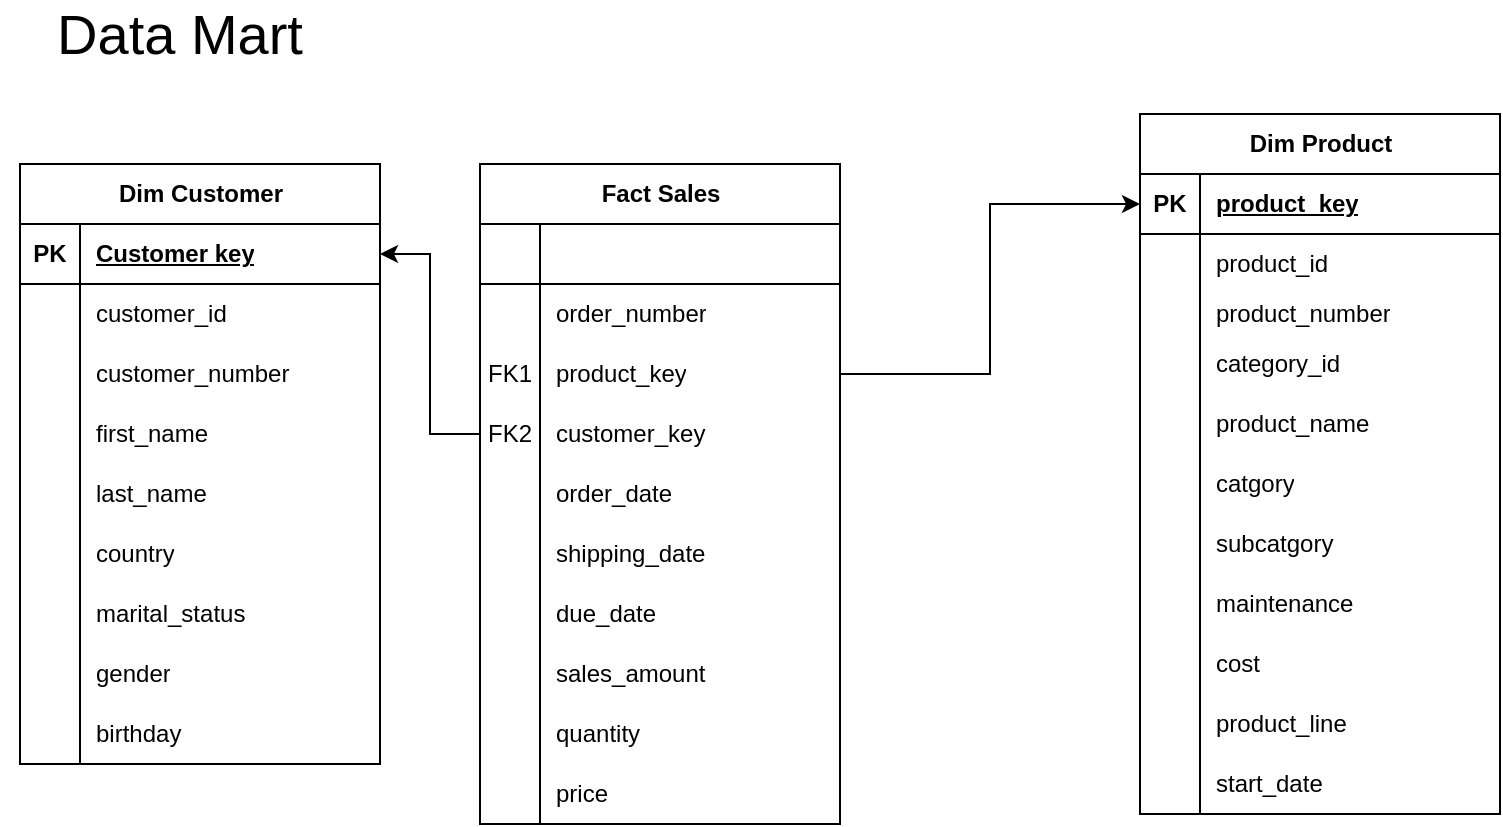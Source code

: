 <mxfile version="28.2.5">
  <diagram name="Page-1" id="9HzQuF3OmHJZDVK4DZRE">
    <mxGraphModel dx="1426" dy="849" grid="1" gridSize="10" guides="1" tooltips="1" connect="1" arrows="1" fold="1" page="1" pageScale="1" pageWidth="850" pageHeight="1100" math="0" shadow="0">
      <root>
        <mxCell id="0" />
        <mxCell id="1" parent="0" />
        <mxCell id="PbQqmj1QXeNJgqWm5i9I-1" value="Dim Customer" style="shape=table;startSize=30;container=1;collapsible=1;childLayout=tableLayout;fixedRows=1;rowLines=0;fontStyle=1;align=center;resizeLast=1;html=1;" vertex="1" parent="1">
          <mxGeometry x="70" y="130" width="180" height="300" as="geometry" />
        </mxCell>
        <mxCell id="PbQqmj1QXeNJgqWm5i9I-2" value="" style="shape=tableRow;horizontal=0;startSize=0;swimlaneHead=0;swimlaneBody=0;fillColor=none;collapsible=0;dropTarget=0;points=[[0,0.5],[1,0.5]];portConstraint=eastwest;top=0;left=0;right=0;bottom=1;" vertex="1" parent="PbQqmj1QXeNJgqWm5i9I-1">
          <mxGeometry y="30" width="180" height="30" as="geometry" />
        </mxCell>
        <mxCell id="PbQqmj1QXeNJgqWm5i9I-3" value="PK" style="shape=partialRectangle;connectable=0;fillColor=none;top=0;left=0;bottom=0;right=0;fontStyle=1;overflow=hidden;whiteSpace=wrap;html=1;" vertex="1" parent="PbQqmj1QXeNJgqWm5i9I-2">
          <mxGeometry width="30" height="30" as="geometry">
            <mxRectangle width="30" height="30" as="alternateBounds" />
          </mxGeometry>
        </mxCell>
        <mxCell id="PbQqmj1QXeNJgqWm5i9I-4" value="Customer key" style="shape=partialRectangle;connectable=0;fillColor=none;top=0;left=0;bottom=0;right=0;align=left;spacingLeft=6;fontStyle=5;overflow=hidden;whiteSpace=wrap;html=1;" vertex="1" parent="PbQqmj1QXeNJgqWm5i9I-2">
          <mxGeometry x="30" width="150" height="30" as="geometry">
            <mxRectangle width="150" height="30" as="alternateBounds" />
          </mxGeometry>
        </mxCell>
        <mxCell id="PbQqmj1QXeNJgqWm5i9I-5" value="" style="shape=tableRow;horizontal=0;startSize=0;swimlaneHead=0;swimlaneBody=0;fillColor=none;collapsible=0;dropTarget=0;points=[[0,0.5],[1,0.5]];portConstraint=eastwest;top=0;left=0;right=0;bottom=0;" vertex="1" parent="PbQqmj1QXeNJgqWm5i9I-1">
          <mxGeometry y="60" width="180" height="30" as="geometry" />
        </mxCell>
        <mxCell id="PbQqmj1QXeNJgqWm5i9I-6" value="" style="shape=partialRectangle;connectable=0;fillColor=none;top=0;left=0;bottom=0;right=0;editable=1;overflow=hidden;whiteSpace=wrap;html=1;" vertex="1" parent="PbQqmj1QXeNJgqWm5i9I-5">
          <mxGeometry width="30" height="30" as="geometry">
            <mxRectangle width="30" height="30" as="alternateBounds" />
          </mxGeometry>
        </mxCell>
        <mxCell id="PbQqmj1QXeNJgqWm5i9I-7" value="customer_id" style="shape=partialRectangle;connectable=0;fillColor=none;top=0;left=0;bottom=0;right=0;align=left;spacingLeft=6;overflow=hidden;whiteSpace=wrap;html=1;" vertex="1" parent="PbQqmj1QXeNJgqWm5i9I-5">
          <mxGeometry x="30" width="150" height="30" as="geometry">
            <mxRectangle width="150" height="30" as="alternateBounds" />
          </mxGeometry>
        </mxCell>
        <mxCell id="PbQqmj1QXeNJgqWm5i9I-8" value="" style="shape=tableRow;horizontal=0;startSize=0;swimlaneHead=0;swimlaneBody=0;fillColor=none;collapsible=0;dropTarget=0;points=[[0,0.5],[1,0.5]];portConstraint=eastwest;top=0;left=0;right=0;bottom=0;" vertex="1" parent="PbQqmj1QXeNJgqWm5i9I-1">
          <mxGeometry y="90" width="180" height="30" as="geometry" />
        </mxCell>
        <mxCell id="PbQqmj1QXeNJgqWm5i9I-9" value="" style="shape=partialRectangle;connectable=0;fillColor=none;top=0;left=0;bottom=0;right=0;editable=1;overflow=hidden;whiteSpace=wrap;html=1;" vertex="1" parent="PbQqmj1QXeNJgqWm5i9I-8">
          <mxGeometry width="30" height="30" as="geometry">
            <mxRectangle width="30" height="30" as="alternateBounds" />
          </mxGeometry>
        </mxCell>
        <mxCell id="PbQqmj1QXeNJgqWm5i9I-10" value="customer_number" style="shape=partialRectangle;connectable=0;fillColor=none;top=0;left=0;bottom=0;right=0;align=left;spacingLeft=6;overflow=hidden;whiteSpace=wrap;html=1;" vertex="1" parent="PbQqmj1QXeNJgqWm5i9I-8">
          <mxGeometry x="30" width="150" height="30" as="geometry">
            <mxRectangle width="150" height="30" as="alternateBounds" />
          </mxGeometry>
        </mxCell>
        <mxCell id="PbQqmj1QXeNJgqWm5i9I-11" value="" style="shape=tableRow;horizontal=0;startSize=0;swimlaneHead=0;swimlaneBody=0;fillColor=none;collapsible=0;dropTarget=0;points=[[0,0.5],[1,0.5]];portConstraint=eastwest;top=0;left=0;right=0;bottom=0;" vertex="1" parent="PbQqmj1QXeNJgqWm5i9I-1">
          <mxGeometry y="120" width="180" height="30" as="geometry" />
        </mxCell>
        <mxCell id="PbQqmj1QXeNJgqWm5i9I-12" value="" style="shape=partialRectangle;connectable=0;fillColor=none;top=0;left=0;bottom=0;right=0;editable=1;overflow=hidden;whiteSpace=wrap;html=1;" vertex="1" parent="PbQqmj1QXeNJgqWm5i9I-11">
          <mxGeometry width="30" height="30" as="geometry">
            <mxRectangle width="30" height="30" as="alternateBounds" />
          </mxGeometry>
        </mxCell>
        <mxCell id="PbQqmj1QXeNJgqWm5i9I-13" value="first_name" style="shape=partialRectangle;connectable=0;fillColor=none;top=0;left=0;bottom=0;right=0;align=left;spacingLeft=6;overflow=hidden;whiteSpace=wrap;html=1;" vertex="1" parent="PbQqmj1QXeNJgqWm5i9I-11">
          <mxGeometry x="30" width="150" height="30" as="geometry">
            <mxRectangle width="150" height="30" as="alternateBounds" />
          </mxGeometry>
        </mxCell>
        <mxCell id="PbQqmj1QXeNJgqWm5i9I-14" style="shape=tableRow;horizontal=0;startSize=0;swimlaneHead=0;swimlaneBody=0;fillColor=none;collapsible=0;dropTarget=0;points=[[0,0.5],[1,0.5]];portConstraint=eastwest;top=0;left=0;right=0;bottom=0;" vertex="1" parent="PbQqmj1QXeNJgqWm5i9I-1">
          <mxGeometry y="150" width="180" height="30" as="geometry" />
        </mxCell>
        <mxCell id="PbQqmj1QXeNJgqWm5i9I-15" style="shape=partialRectangle;connectable=0;fillColor=none;top=0;left=0;bottom=0;right=0;editable=1;overflow=hidden;whiteSpace=wrap;html=1;" vertex="1" parent="PbQqmj1QXeNJgqWm5i9I-14">
          <mxGeometry width="30" height="30" as="geometry">
            <mxRectangle width="30" height="30" as="alternateBounds" />
          </mxGeometry>
        </mxCell>
        <mxCell id="PbQqmj1QXeNJgqWm5i9I-16" value="last_name" style="shape=partialRectangle;connectable=0;fillColor=none;top=0;left=0;bottom=0;right=0;align=left;spacingLeft=6;overflow=hidden;whiteSpace=wrap;html=1;" vertex="1" parent="PbQqmj1QXeNJgqWm5i9I-14">
          <mxGeometry x="30" width="150" height="30" as="geometry">
            <mxRectangle width="150" height="30" as="alternateBounds" />
          </mxGeometry>
        </mxCell>
        <mxCell id="PbQqmj1QXeNJgqWm5i9I-17" style="shape=tableRow;horizontal=0;startSize=0;swimlaneHead=0;swimlaneBody=0;fillColor=none;collapsible=0;dropTarget=0;points=[[0,0.5],[1,0.5]];portConstraint=eastwest;top=0;left=0;right=0;bottom=0;" vertex="1" parent="PbQqmj1QXeNJgqWm5i9I-1">
          <mxGeometry y="180" width="180" height="30" as="geometry" />
        </mxCell>
        <mxCell id="PbQqmj1QXeNJgqWm5i9I-18" style="shape=partialRectangle;connectable=0;fillColor=none;top=0;left=0;bottom=0;right=0;editable=1;overflow=hidden;whiteSpace=wrap;html=1;" vertex="1" parent="PbQqmj1QXeNJgqWm5i9I-17">
          <mxGeometry width="30" height="30" as="geometry">
            <mxRectangle width="30" height="30" as="alternateBounds" />
          </mxGeometry>
        </mxCell>
        <mxCell id="PbQqmj1QXeNJgqWm5i9I-19" value="country" style="shape=partialRectangle;connectable=0;fillColor=none;top=0;left=0;bottom=0;right=0;align=left;spacingLeft=6;overflow=hidden;whiteSpace=wrap;html=1;" vertex="1" parent="PbQqmj1QXeNJgqWm5i9I-17">
          <mxGeometry x="30" width="150" height="30" as="geometry">
            <mxRectangle width="150" height="30" as="alternateBounds" />
          </mxGeometry>
        </mxCell>
        <mxCell id="PbQqmj1QXeNJgqWm5i9I-20" style="shape=tableRow;horizontal=0;startSize=0;swimlaneHead=0;swimlaneBody=0;fillColor=none;collapsible=0;dropTarget=0;points=[[0,0.5],[1,0.5]];portConstraint=eastwest;top=0;left=0;right=0;bottom=0;" vertex="1" parent="PbQqmj1QXeNJgqWm5i9I-1">
          <mxGeometry y="210" width="180" height="30" as="geometry" />
        </mxCell>
        <mxCell id="PbQqmj1QXeNJgqWm5i9I-21" style="shape=partialRectangle;connectable=0;fillColor=none;top=0;left=0;bottom=0;right=0;editable=1;overflow=hidden;whiteSpace=wrap;html=1;" vertex="1" parent="PbQqmj1QXeNJgqWm5i9I-20">
          <mxGeometry width="30" height="30" as="geometry">
            <mxRectangle width="30" height="30" as="alternateBounds" />
          </mxGeometry>
        </mxCell>
        <mxCell id="PbQqmj1QXeNJgqWm5i9I-22" value="marital_status" style="shape=partialRectangle;connectable=0;fillColor=none;top=0;left=0;bottom=0;right=0;align=left;spacingLeft=6;overflow=hidden;whiteSpace=wrap;html=1;" vertex="1" parent="PbQqmj1QXeNJgqWm5i9I-20">
          <mxGeometry x="30" width="150" height="30" as="geometry">
            <mxRectangle width="150" height="30" as="alternateBounds" />
          </mxGeometry>
        </mxCell>
        <mxCell id="PbQqmj1QXeNJgqWm5i9I-26" style="shape=tableRow;horizontal=0;startSize=0;swimlaneHead=0;swimlaneBody=0;fillColor=none;collapsible=0;dropTarget=0;points=[[0,0.5],[1,0.5]];portConstraint=eastwest;top=0;left=0;right=0;bottom=0;" vertex="1" parent="PbQqmj1QXeNJgqWm5i9I-1">
          <mxGeometry y="240" width="180" height="30" as="geometry" />
        </mxCell>
        <mxCell id="PbQqmj1QXeNJgqWm5i9I-27" style="shape=partialRectangle;connectable=0;fillColor=none;top=0;left=0;bottom=0;right=0;editable=1;overflow=hidden;whiteSpace=wrap;html=1;" vertex="1" parent="PbQqmj1QXeNJgqWm5i9I-26">
          <mxGeometry width="30" height="30" as="geometry">
            <mxRectangle width="30" height="30" as="alternateBounds" />
          </mxGeometry>
        </mxCell>
        <mxCell id="PbQqmj1QXeNJgqWm5i9I-28" value="gender" style="shape=partialRectangle;connectable=0;fillColor=none;top=0;left=0;bottom=0;right=0;align=left;spacingLeft=6;overflow=hidden;whiteSpace=wrap;html=1;" vertex="1" parent="PbQqmj1QXeNJgqWm5i9I-26">
          <mxGeometry x="30" width="150" height="30" as="geometry">
            <mxRectangle width="150" height="30" as="alternateBounds" />
          </mxGeometry>
        </mxCell>
        <mxCell id="PbQqmj1QXeNJgqWm5i9I-23" style="shape=tableRow;horizontal=0;startSize=0;swimlaneHead=0;swimlaneBody=0;fillColor=none;collapsible=0;dropTarget=0;points=[[0,0.5],[1,0.5]];portConstraint=eastwest;top=0;left=0;right=0;bottom=0;" vertex="1" parent="PbQqmj1QXeNJgqWm5i9I-1">
          <mxGeometry y="270" width="180" height="30" as="geometry" />
        </mxCell>
        <mxCell id="PbQqmj1QXeNJgqWm5i9I-24" style="shape=partialRectangle;connectable=0;fillColor=none;top=0;left=0;bottom=0;right=0;editable=1;overflow=hidden;whiteSpace=wrap;html=1;" vertex="1" parent="PbQqmj1QXeNJgqWm5i9I-23">
          <mxGeometry width="30" height="30" as="geometry">
            <mxRectangle width="30" height="30" as="alternateBounds" />
          </mxGeometry>
        </mxCell>
        <mxCell id="PbQqmj1QXeNJgqWm5i9I-25" value="birthday" style="shape=partialRectangle;connectable=0;fillColor=none;top=0;left=0;bottom=0;right=0;align=left;spacingLeft=6;overflow=hidden;whiteSpace=wrap;html=1;" vertex="1" parent="PbQqmj1QXeNJgqWm5i9I-23">
          <mxGeometry x="30" width="150" height="30" as="geometry">
            <mxRectangle width="150" height="30" as="alternateBounds" />
          </mxGeometry>
        </mxCell>
        <mxCell id="PbQqmj1QXeNJgqWm5i9I-29" value="Dim Product" style="shape=table;startSize=30;container=1;collapsible=1;childLayout=tableLayout;fixedRows=1;rowLines=0;fontStyle=1;align=center;resizeLast=1;html=1;" vertex="1" parent="1">
          <mxGeometry x="630" y="105" width="180" height="350" as="geometry" />
        </mxCell>
        <mxCell id="PbQqmj1QXeNJgqWm5i9I-30" value="" style="shape=tableRow;horizontal=0;startSize=0;swimlaneHead=0;swimlaneBody=0;fillColor=none;collapsible=0;dropTarget=0;points=[[0,0.5],[1,0.5]];portConstraint=eastwest;top=0;left=0;right=0;bottom=1;" vertex="1" parent="PbQqmj1QXeNJgqWm5i9I-29">
          <mxGeometry y="30" width="180" height="30" as="geometry" />
        </mxCell>
        <mxCell id="PbQqmj1QXeNJgqWm5i9I-31" value="PK" style="shape=partialRectangle;connectable=0;fillColor=none;top=0;left=0;bottom=0;right=0;fontStyle=1;overflow=hidden;whiteSpace=wrap;html=1;" vertex="1" parent="PbQqmj1QXeNJgqWm5i9I-30">
          <mxGeometry width="30" height="30" as="geometry">
            <mxRectangle width="30" height="30" as="alternateBounds" />
          </mxGeometry>
        </mxCell>
        <mxCell id="PbQqmj1QXeNJgqWm5i9I-32" value="product_key" style="shape=partialRectangle;connectable=0;fillColor=none;top=0;left=0;bottom=0;right=0;align=left;spacingLeft=6;fontStyle=5;overflow=hidden;whiteSpace=wrap;html=1;" vertex="1" parent="PbQqmj1QXeNJgqWm5i9I-30">
          <mxGeometry x="30" width="150" height="30" as="geometry">
            <mxRectangle width="150" height="30" as="alternateBounds" />
          </mxGeometry>
        </mxCell>
        <mxCell id="PbQqmj1QXeNJgqWm5i9I-33" value="" style="shape=tableRow;horizontal=0;startSize=0;swimlaneHead=0;swimlaneBody=0;fillColor=none;collapsible=0;dropTarget=0;points=[[0,0.5],[1,0.5]];portConstraint=eastwest;top=0;left=0;right=0;bottom=0;" vertex="1" parent="PbQqmj1QXeNJgqWm5i9I-29">
          <mxGeometry y="60" width="180" height="30" as="geometry" />
        </mxCell>
        <mxCell id="PbQqmj1QXeNJgqWm5i9I-34" value="" style="shape=partialRectangle;connectable=0;fillColor=none;top=0;left=0;bottom=0;right=0;editable=1;overflow=hidden;whiteSpace=wrap;html=1;" vertex="1" parent="PbQqmj1QXeNJgqWm5i9I-33">
          <mxGeometry width="30" height="30" as="geometry">
            <mxRectangle width="30" height="30" as="alternateBounds" />
          </mxGeometry>
        </mxCell>
        <mxCell id="PbQqmj1QXeNJgqWm5i9I-35" value="product_id" style="shape=partialRectangle;connectable=0;fillColor=none;top=0;left=0;bottom=0;right=0;align=left;spacingLeft=6;overflow=hidden;whiteSpace=wrap;html=1;" vertex="1" parent="PbQqmj1QXeNJgqWm5i9I-33">
          <mxGeometry x="30" width="150" height="30" as="geometry">
            <mxRectangle width="150" height="30" as="alternateBounds" />
          </mxGeometry>
        </mxCell>
        <mxCell id="PbQqmj1QXeNJgqWm5i9I-36" value="" style="shape=tableRow;horizontal=0;startSize=0;swimlaneHead=0;swimlaneBody=0;fillColor=none;collapsible=0;dropTarget=0;points=[[0,0.5],[1,0.5]];portConstraint=eastwest;top=0;left=0;right=0;bottom=0;" vertex="1" parent="PbQqmj1QXeNJgqWm5i9I-29">
          <mxGeometry y="90" width="180" height="20" as="geometry" />
        </mxCell>
        <mxCell id="PbQqmj1QXeNJgqWm5i9I-37" value="" style="shape=partialRectangle;connectable=0;fillColor=none;top=0;left=0;bottom=0;right=0;editable=1;overflow=hidden;whiteSpace=wrap;html=1;" vertex="1" parent="PbQqmj1QXeNJgqWm5i9I-36">
          <mxGeometry width="30" height="20" as="geometry">
            <mxRectangle width="30" height="20" as="alternateBounds" />
          </mxGeometry>
        </mxCell>
        <mxCell id="PbQqmj1QXeNJgqWm5i9I-38" value="product_number" style="shape=partialRectangle;connectable=0;fillColor=none;top=0;left=0;bottom=0;right=0;align=left;spacingLeft=6;overflow=hidden;whiteSpace=wrap;html=1;" vertex="1" parent="PbQqmj1QXeNJgqWm5i9I-36">
          <mxGeometry x="30" width="150" height="20" as="geometry">
            <mxRectangle width="150" height="20" as="alternateBounds" />
          </mxGeometry>
        </mxCell>
        <mxCell id="PbQqmj1QXeNJgqWm5i9I-39" value="" style="shape=tableRow;horizontal=0;startSize=0;swimlaneHead=0;swimlaneBody=0;fillColor=none;collapsible=0;dropTarget=0;points=[[0,0.5],[1,0.5]];portConstraint=eastwest;top=0;left=0;right=0;bottom=0;" vertex="1" parent="PbQqmj1QXeNJgqWm5i9I-29">
          <mxGeometry y="110" width="180" height="30" as="geometry" />
        </mxCell>
        <mxCell id="PbQqmj1QXeNJgqWm5i9I-40" value="" style="shape=partialRectangle;connectable=0;fillColor=none;top=0;left=0;bottom=0;right=0;editable=1;overflow=hidden;whiteSpace=wrap;html=1;" vertex="1" parent="PbQqmj1QXeNJgqWm5i9I-39">
          <mxGeometry width="30" height="30" as="geometry">
            <mxRectangle width="30" height="30" as="alternateBounds" />
          </mxGeometry>
        </mxCell>
        <mxCell id="PbQqmj1QXeNJgqWm5i9I-41" value="category_id" style="shape=partialRectangle;connectable=0;fillColor=none;top=0;left=0;bottom=0;right=0;align=left;spacingLeft=6;overflow=hidden;whiteSpace=wrap;html=1;" vertex="1" parent="PbQqmj1QXeNJgqWm5i9I-39">
          <mxGeometry x="30" width="150" height="30" as="geometry">
            <mxRectangle width="150" height="30" as="alternateBounds" />
          </mxGeometry>
        </mxCell>
        <mxCell id="PbQqmj1QXeNJgqWm5i9I-42" style="shape=tableRow;horizontal=0;startSize=0;swimlaneHead=0;swimlaneBody=0;fillColor=none;collapsible=0;dropTarget=0;points=[[0,0.5],[1,0.5]];portConstraint=eastwest;top=0;left=0;right=0;bottom=0;" vertex="1" parent="PbQqmj1QXeNJgqWm5i9I-29">
          <mxGeometry y="140" width="180" height="30" as="geometry" />
        </mxCell>
        <mxCell id="PbQqmj1QXeNJgqWm5i9I-43" style="shape=partialRectangle;connectable=0;fillColor=none;top=0;left=0;bottom=0;right=0;editable=1;overflow=hidden;whiteSpace=wrap;html=1;" vertex="1" parent="PbQqmj1QXeNJgqWm5i9I-42">
          <mxGeometry width="30" height="30" as="geometry">
            <mxRectangle width="30" height="30" as="alternateBounds" />
          </mxGeometry>
        </mxCell>
        <mxCell id="PbQqmj1QXeNJgqWm5i9I-44" value="product_name" style="shape=partialRectangle;connectable=0;fillColor=none;top=0;left=0;bottom=0;right=0;align=left;spacingLeft=6;overflow=hidden;whiteSpace=wrap;html=1;" vertex="1" parent="PbQqmj1QXeNJgqWm5i9I-42">
          <mxGeometry x="30" width="150" height="30" as="geometry">
            <mxRectangle width="150" height="30" as="alternateBounds" />
          </mxGeometry>
        </mxCell>
        <mxCell id="PbQqmj1QXeNJgqWm5i9I-45" style="shape=tableRow;horizontal=0;startSize=0;swimlaneHead=0;swimlaneBody=0;fillColor=none;collapsible=0;dropTarget=0;points=[[0,0.5],[1,0.5]];portConstraint=eastwest;top=0;left=0;right=0;bottom=0;" vertex="1" parent="PbQqmj1QXeNJgqWm5i9I-29">
          <mxGeometry y="170" width="180" height="30" as="geometry" />
        </mxCell>
        <mxCell id="PbQqmj1QXeNJgqWm5i9I-46" style="shape=partialRectangle;connectable=0;fillColor=none;top=0;left=0;bottom=0;right=0;editable=1;overflow=hidden;whiteSpace=wrap;html=1;" vertex="1" parent="PbQqmj1QXeNJgqWm5i9I-45">
          <mxGeometry width="30" height="30" as="geometry">
            <mxRectangle width="30" height="30" as="alternateBounds" />
          </mxGeometry>
        </mxCell>
        <mxCell id="PbQqmj1QXeNJgqWm5i9I-47" value="catgory" style="shape=partialRectangle;connectable=0;fillColor=none;top=0;left=0;bottom=0;right=0;align=left;spacingLeft=6;overflow=hidden;whiteSpace=wrap;html=1;" vertex="1" parent="PbQqmj1QXeNJgqWm5i9I-45">
          <mxGeometry x="30" width="150" height="30" as="geometry">
            <mxRectangle width="150" height="30" as="alternateBounds" />
          </mxGeometry>
        </mxCell>
        <mxCell id="PbQqmj1QXeNJgqWm5i9I-48" style="shape=tableRow;horizontal=0;startSize=0;swimlaneHead=0;swimlaneBody=0;fillColor=none;collapsible=0;dropTarget=0;points=[[0,0.5],[1,0.5]];portConstraint=eastwest;top=0;left=0;right=0;bottom=0;" vertex="1" parent="PbQqmj1QXeNJgqWm5i9I-29">
          <mxGeometry y="200" width="180" height="30" as="geometry" />
        </mxCell>
        <mxCell id="PbQqmj1QXeNJgqWm5i9I-49" style="shape=partialRectangle;connectable=0;fillColor=none;top=0;left=0;bottom=0;right=0;editable=1;overflow=hidden;whiteSpace=wrap;html=1;" vertex="1" parent="PbQqmj1QXeNJgqWm5i9I-48">
          <mxGeometry width="30" height="30" as="geometry">
            <mxRectangle width="30" height="30" as="alternateBounds" />
          </mxGeometry>
        </mxCell>
        <mxCell id="PbQqmj1QXeNJgqWm5i9I-50" value="subcatgory" style="shape=partialRectangle;connectable=0;fillColor=none;top=0;left=0;bottom=0;right=0;align=left;spacingLeft=6;overflow=hidden;whiteSpace=wrap;html=1;" vertex="1" parent="PbQqmj1QXeNJgqWm5i9I-48">
          <mxGeometry x="30" width="150" height="30" as="geometry">
            <mxRectangle width="150" height="30" as="alternateBounds" />
          </mxGeometry>
        </mxCell>
        <mxCell id="PbQqmj1QXeNJgqWm5i9I-51" style="shape=tableRow;horizontal=0;startSize=0;swimlaneHead=0;swimlaneBody=0;fillColor=none;collapsible=0;dropTarget=0;points=[[0,0.5],[1,0.5]];portConstraint=eastwest;top=0;left=0;right=0;bottom=0;" vertex="1" parent="PbQqmj1QXeNJgqWm5i9I-29">
          <mxGeometry y="230" width="180" height="30" as="geometry" />
        </mxCell>
        <mxCell id="PbQqmj1QXeNJgqWm5i9I-52" style="shape=partialRectangle;connectable=0;fillColor=none;top=0;left=0;bottom=0;right=0;editable=1;overflow=hidden;whiteSpace=wrap;html=1;" vertex="1" parent="PbQqmj1QXeNJgqWm5i9I-51">
          <mxGeometry width="30" height="30" as="geometry">
            <mxRectangle width="30" height="30" as="alternateBounds" />
          </mxGeometry>
        </mxCell>
        <mxCell id="PbQqmj1QXeNJgqWm5i9I-53" value="maintenance" style="shape=partialRectangle;connectable=0;fillColor=none;top=0;left=0;bottom=0;right=0;align=left;spacingLeft=6;overflow=hidden;whiteSpace=wrap;html=1;" vertex="1" parent="PbQqmj1QXeNJgqWm5i9I-51">
          <mxGeometry x="30" width="150" height="30" as="geometry">
            <mxRectangle width="150" height="30" as="alternateBounds" />
          </mxGeometry>
        </mxCell>
        <mxCell id="PbQqmj1QXeNJgqWm5i9I-54" style="shape=tableRow;horizontal=0;startSize=0;swimlaneHead=0;swimlaneBody=0;fillColor=none;collapsible=0;dropTarget=0;points=[[0,0.5],[1,0.5]];portConstraint=eastwest;top=0;left=0;right=0;bottom=0;" vertex="1" parent="PbQqmj1QXeNJgqWm5i9I-29">
          <mxGeometry y="260" width="180" height="30" as="geometry" />
        </mxCell>
        <mxCell id="PbQqmj1QXeNJgqWm5i9I-55" style="shape=partialRectangle;connectable=0;fillColor=none;top=0;left=0;bottom=0;right=0;editable=1;overflow=hidden;whiteSpace=wrap;html=1;" vertex="1" parent="PbQqmj1QXeNJgqWm5i9I-54">
          <mxGeometry width="30" height="30" as="geometry">
            <mxRectangle width="30" height="30" as="alternateBounds" />
          </mxGeometry>
        </mxCell>
        <mxCell id="PbQqmj1QXeNJgqWm5i9I-56" value="cost" style="shape=partialRectangle;connectable=0;fillColor=none;top=0;left=0;bottom=0;right=0;align=left;spacingLeft=6;overflow=hidden;whiteSpace=wrap;html=1;" vertex="1" parent="PbQqmj1QXeNJgqWm5i9I-54">
          <mxGeometry x="30" width="150" height="30" as="geometry">
            <mxRectangle width="150" height="30" as="alternateBounds" />
          </mxGeometry>
        </mxCell>
        <mxCell id="PbQqmj1QXeNJgqWm5i9I-57" style="shape=tableRow;horizontal=0;startSize=0;swimlaneHead=0;swimlaneBody=0;fillColor=none;collapsible=0;dropTarget=0;points=[[0,0.5],[1,0.5]];portConstraint=eastwest;top=0;left=0;right=0;bottom=0;" vertex="1" parent="PbQqmj1QXeNJgqWm5i9I-29">
          <mxGeometry y="290" width="180" height="30" as="geometry" />
        </mxCell>
        <mxCell id="PbQqmj1QXeNJgqWm5i9I-58" style="shape=partialRectangle;connectable=0;fillColor=none;top=0;left=0;bottom=0;right=0;editable=1;overflow=hidden;whiteSpace=wrap;html=1;" vertex="1" parent="PbQqmj1QXeNJgqWm5i9I-57">
          <mxGeometry width="30" height="30" as="geometry">
            <mxRectangle width="30" height="30" as="alternateBounds" />
          </mxGeometry>
        </mxCell>
        <mxCell id="PbQqmj1QXeNJgqWm5i9I-59" value="product_line" style="shape=partialRectangle;connectable=0;fillColor=none;top=0;left=0;bottom=0;right=0;align=left;spacingLeft=6;overflow=hidden;whiteSpace=wrap;html=1;" vertex="1" parent="PbQqmj1QXeNJgqWm5i9I-57">
          <mxGeometry x="30" width="150" height="30" as="geometry">
            <mxRectangle width="150" height="30" as="alternateBounds" />
          </mxGeometry>
        </mxCell>
        <mxCell id="PbQqmj1QXeNJgqWm5i9I-60" style="shape=tableRow;horizontal=0;startSize=0;swimlaneHead=0;swimlaneBody=0;fillColor=none;collapsible=0;dropTarget=0;points=[[0,0.5],[1,0.5]];portConstraint=eastwest;top=0;left=0;right=0;bottom=0;" vertex="1" parent="PbQqmj1QXeNJgqWm5i9I-29">
          <mxGeometry y="320" width="180" height="30" as="geometry" />
        </mxCell>
        <mxCell id="PbQqmj1QXeNJgqWm5i9I-61" style="shape=partialRectangle;connectable=0;fillColor=none;top=0;left=0;bottom=0;right=0;editable=1;overflow=hidden;whiteSpace=wrap;html=1;" vertex="1" parent="PbQqmj1QXeNJgqWm5i9I-60">
          <mxGeometry width="30" height="30" as="geometry">
            <mxRectangle width="30" height="30" as="alternateBounds" />
          </mxGeometry>
        </mxCell>
        <mxCell id="PbQqmj1QXeNJgqWm5i9I-62" value="start_date" style="shape=partialRectangle;connectable=0;fillColor=none;top=0;left=0;bottom=0;right=0;align=left;spacingLeft=6;overflow=hidden;whiteSpace=wrap;html=1;" vertex="1" parent="PbQqmj1QXeNJgqWm5i9I-60">
          <mxGeometry x="30" width="150" height="30" as="geometry">
            <mxRectangle width="150" height="30" as="alternateBounds" />
          </mxGeometry>
        </mxCell>
        <mxCell id="PbQqmj1QXeNJgqWm5i9I-63" value="Fact Sales" style="shape=table;startSize=30;container=1;collapsible=1;childLayout=tableLayout;fixedRows=1;rowLines=0;fontStyle=1;align=center;resizeLast=1;html=1;" vertex="1" parent="1">
          <mxGeometry x="300" y="130" width="180" height="330" as="geometry" />
        </mxCell>
        <mxCell id="PbQqmj1QXeNJgqWm5i9I-64" value="" style="shape=tableRow;horizontal=0;startSize=0;swimlaneHead=0;swimlaneBody=0;fillColor=none;collapsible=0;dropTarget=0;points=[[0,0.5],[1,0.5]];portConstraint=eastwest;top=0;left=0;right=0;bottom=1;" vertex="1" parent="PbQqmj1QXeNJgqWm5i9I-63">
          <mxGeometry y="30" width="180" height="30" as="geometry" />
        </mxCell>
        <mxCell id="PbQqmj1QXeNJgqWm5i9I-65" value="" style="shape=partialRectangle;connectable=0;fillColor=none;top=0;left=0;bottom=0;right=0;fontStyle=1;overflow=hidden;whiteSpace=wrap;html=1;" vertex="1" parent="PbQqmj1QXeNJgqWm5i9I-64">
          <mxGeometry width="30" height="30" as="geometry">
            <mxRectangle width="30" height="30" as="alternateBounds" />
          </mxGeometry>
        </mxCell>
        <mxCell id="PbQqmj1QXeNJgqWm5i9I-66" value="" style="shape=partialRectangle;connectable=0;fillColor=none;top=0;left=0;bottom=0;right=0;align=left;spacingLeft=6;fontStyle=5;overflow=hidden;whiteSpace=wrap;html=1;" vertex="1" parent="PbQqmj1QXeNJgqWm5i9I-64">
          <mxGeometry x="30" width="150" height="30" as="geometry">
            <mxRectangle width="150" height="30" as="alternateBounds" />
          </mxGeometry>
        </mxCell>
        <mxCell id="PbQqmj1QXeNJgqWm5i9I-67" value="" style="shape=tableRow;horizontal=0;startSize=0;swimlaneHead=0;swimlaneBody=0;fillColor=none;collapsible=0;dropTarget=0;points=[[0,0.5],[1,0.5]];portConstraint=eastwest;top=0;left=0;right=0;bottom=0;" vertex="1" parent="PbQqmj1QXeNJgqWm5i9I-63">
          <mxGeometry y="60" width="180" height="30" as="geometry" />
        </mxCell>
        <mxCell id="PbQqmj1QXeNJgqWm5i9I-68" value="" style="shape=partialRectangle;connectable=0;fillColor=none;top=0;left=0;bottom=0;right=0;editable=1;overflow=hidden;whiteSpace=wrap;html=1;" vertex="1" parent="PbQqmj1QXeNJgqWm5i9I-67">
          <mxGeometry width="30" height="30" as="geometry">
            <mxRectangle width="30" height="30" as="alternateBounds" />
          </mxGeometry>
        </mxCell>
        <mxCell id="PbQqmj1QXeNJgqWm5i9I-69" value="order_number" style="shape=partialRectangle;connectable=0;fillColor=none;top=0;left=0;bottom=0;right=0;align=left;spacingLeft=6;overflow=hidden;whiteSpace=wrap;html=1;" vertex="1" parent="PbQqmj1QXeNJgqWm5i9I-67">
          <mxGeometry x="30" width="150" height="30" as="geometry">
            <mxRectangle width="150" height="30" as="alternateBounds" />
          </mxGeometry>
        </mxCell>
        <mxCell id="PbQqmj1QXeNJgqWm5i9I-70" value="" style="shape=tableRow;horizontal=0;startSize=0;swimlaneHead=0;swimlaneBody=0;fillColor=none;collapsible=0;dropTarget=0;points=[[0,0.5],[1,0.5]];portConstraint=eastwest;top=0;left=0;right=0;bottom=0;" vertex="1" parent="PbQqmj1QXeNJgqWm5i9I-63">
          <mxGeometry y="90" width="180" height="30" as="geometry" />
        </mxCell>
        <mxCell id="PbQqmj1QXeNJgqWm5i9I-71" value="FK1" style="shape=partialRectangle;connectable=0;fillColor=none;top=0;left=0;bottom=0;right=0;editable=1;overflow=hidden;whiteSpace=wrap;html=1;" vertex="1" parent="PbQqmj1QXeNJgqWm5i9I-70">
          <mxGeometry width="30" height="30" as="geometry">
            <mxRectangle width="30" height="30" as="alternateBounds" />
          </mxGeometry>
        </mxCell>
        <mxCell id="PbQqmj1QXeNJgqWm5i9I-72" value="product_key" style="shape=partialRectangle;connectable=0;fillColor=none;top=0;left=0;bottom=0;right=0;align=left;spacingLeft=6;overflow=hidden;whiteSpace=wrap;html=1;" vertex="1" parent="PbQqmj1QXeNJgqWm5i9I-70">
          <mxGeometry x="30" width="150" height="30" as="geometry">
            <mxRectangle width="150" height="30" as="alternateBounds" />
          </mxGeometry>
        </mxCell>
        <mxCell id="PbQqmj1QXeNJgqWm5i9I-73" value="" style="shape=tableRow;horizontal=0;startSize=0;swimlaneHead=0;swimlaneBody=0;fillColor=none;collapsible=0;dropTarget=0;points=[[0,0.5],[1,0.5]];portConstraint=eastwest;top=0;left=0;right=0;bottom=0;" vertex="1" parent="PbQqmj1QXeNJgqWm5i9I-63">
          <mxGeometry y="120" width="180" height="30" as="geometry" />
        </mxCell>
        <mxCell id="PbQqmj1QXeNJgqWm5i9I-74" value="FK2" style="shape=partialRectangle;connectable=0;fillColor=none;top=0;left=0;bottom=0;right=0;editable=1;overflow=hidden;whiteSpace=wrap;html=1;" vertex="1" parent="PbQqmj1QXeNJgqWm5i9I-73">
          <mxGeometry width="30" height="30" as="geometry">
            <mxRectangle width="30" height="30" as="alternateBounds" />
          </mxGeometry>
        </mxCell>
        <mxCell id="PbQqmj1QXeNJgqWm5i9I-75" value="customer_key" style="shape=partialRectangle;connectable=0;fillColor=none;top=0;left=0;bottom=0;right=0;align=left;spacingLeft=6;overflow=hidden;whiteSpace=wrap;html=1;" vertex="1" parent="PbQqmj1QXeNJgqWm5i9I-73">
          <mxGeometry x="30" width="150" height="30" as="geometry">
            <mxRectangle width="150" height="30" as="alternateBounds" />
          </mxGeometry>
        </mxCell>
        <mxCell id="PbQqmj1QXeNJgqWm5i9I-76" style="shape=tableRow;horizontal=0;startSize=0;swimlaneHead=0;swimlaneBody=0;fillColor=none;collapsible=0;dropTarget=0;points=[[0,0.5],[1,0.5]];portConstraint=eastwest;top=0;left=0;right=0;bottom=0;" vertex="1" parent="PbQqmj1QXeNJgqWm5i9I-63">
          <mxGeometry y="150" width="180" height="30" as="geometry" />
        </mxCell>
        <mxCell id="PbQqmj1QXeNJgqWm5i9I-77" style="shape=partialRectangle;connectable=0;fillColor=none;top=0;left=0;bottom=0;right=0;editable=1;overflow=hidden;whiteSpace=wrap;html=1;" vertex="1" parent="PbQqmj1QXeNJgqWm5i9I-76">
          <mxGeometry width="30" height="30" as="geometry">
            <mxRectangle width="30" height="30" as="alternateBounds" />
          </mxGeometry>
        </mxCell>
        <mxCell id="PbQqmj1QXeNJgqWm5i9I-78" value="order_date" style="shape=partialRectangle;connectable=0;fillColor=none;top=0;left=0;bottom=0;right=0;align=left;spacingLeft=6;overflow=hidden;whiteSpace=wrap;html=1;" vertex="1" parent="PbQqmj1QXeNJgqWm5i9I-76">
          <mxGeometry x="30" width="150" height="30" as="geometry">
            <mxRectangle width="150" height="30" as="alternateBounds" />
          </mxGeometry>
        </mxCell>
        <mxCell id="PbQqmj1QXeNJgqWm5i9I-79" style="shape=tableRow;horizontal=0;startSize=0;swimlaneHead=0;swimlaneBody=0;fillColor=none;collapsible=0;dropTarget=0;points=[[0,0.5],[1,0.5]];portConstraint=eastwest;top=0;left=0;right=0;bottom=0;" vertex="1" parent="PbQqmj1QXeNJgqWm5i9I-63">
          <mxGeometry y="180" width="180" height="30" as="geometry" />
        </mxCell>
        <mxCell id="PbQqmj1QXeNJgqWm5i9I-80" style="shape=partialRectangle;connectable=0;fillColor=none;top=0;left=0;bottom=0;right=0;editable=1;overflow=hidden;whiteSpace=wrap;html=1;" vertex="1" parent="PbQqmj1QXeNJgqWm5i9I-79">
          <mxGeometry width="30" height="30" as="geometry">
            <mxRectangle width="30" height="30" as="alternateBounds" />
          </mxGeometry>
        </mxCell>
        <mxCell id="PbQqmj1QXeNJgqWm5i9I-81" value="shipping_date" style="shape=partialRectangle;connectable=0;fillColor=none;top=0;left=0;bottom=0;right=0;align=left;spacingLeft=6;overflow=hidden;whiteSpace=wrap;html=1;" vertex="1" parent="PbQqmj1QXeNJgqWm5i9I-79">
          <mxGeometry x="30" width="150" height="30" as="geometry">
            <mxRectangle width="150" height="30" as="alternateBounds" />
          </mxGeometry>
        </mxCell>
        <mxCell id="PbQqmj1QXeNJgqWm5i9I-82" style="shape=tableRow;horizontal=0;startSize=0;swimlaneHead=0;swimlaneBody=0;fillColor=none;collapsible=0;dropTarget=0;points=[[0,0.5],[1,0.5]];portConstraint=eastwest;top=0;left=0;right=0;bottom=0;" vertex="1" parent="PbQqmj1QXeNJgqWm5i9I-63">
          <mxGeometry y="210" width="180" height="30" as="geometry" />
        </mxCell>
        <mxCell id="PbQqmj1QXeNJgqWm5i9I-83" style="shape=partialRectangle;connectable=0;fillColor=none;top=0;left=0;bottom=0;right=0;editable=1;overflow=hidden;whiteSpace=wrap;html=1;" vertex="1" parent="PbQqmj1QXeNJgqWm5i9I-82">
          <mxGeometry width="30" height="30" as="geometry">
            <mxRectangle width="30" height="30" as="alternateBounds" />
          </mxGeometry>
        </mxCell>
        <mxCell id="PbQqmj1QXeNJgqWm5i9I-84" value="due_date" style="shape=partialRectangle;connectable=0;fillColor=none;top=0;left=0;bottom=0;right=0;align=left;spacingLeft=6;overflow=hidden;whiteSpace=wrap;html=1;" vertex="1" parent="PbQqmj1QXeNJgqWm5i9I-82">
          <mxGeometry x="30" width="150" height="30" as="geometry">
            <mxRectangle width="150" height="30" as="alternateBounds" />
          </mxGeometry>
        </mxCell>
        <mxCell id="PbQqmj1QXeNJgqWm5i9I-85" style="shape=tableRow;horizontal=0;startSize=0;swimlaneHead=0;swimlaneBody=0;fillColor=none;collapsible=0;dropTarget=0;points=[[0,0.5],[1,0.5]];portConstraint=eastwest;top=0;left=0;right=0;bottom=0;" vertex="1" parent="PbQqmj1QXeNJgqWm5i9I-63">
          <mxGeometry y="240" width="180" height="30" as="geometry" />
        </mxCell>
        <mxCell id="PbQqmj1QXeNJgqWm5i9I-86" style="shape=partialRectangle;connectable=0;fillColor=none;top=0;left=0;bottom=0;right=0;editable=1;overflow=hidden;whiteSpace=wrap;html=1;" vertex="1" parent="PbQqmj1QXeNJgqWm5i9I-85">
          <mxGeometry width="30" height="30" as="geometry">
            <mxRectangle width="30" height="30" as="alternateBounds" />
          </mxGeometry>
        </mxCell>
        <mxCell id="PbQqmj1QXeNJgqWm5i9I-87" value="sales_amount" style="shape=partialRectangle;connectable=0;fillColor=none;top=0;left=0;bottom=0;right=0;align=left;spacingLeft=6;overflow=hidden;whiteSpace=wrap;html=1;" vertex="1" parent="PbQqmj1QXeNJgqWm5i9I-85">
          <mxGeometry x="30" width="150" height="30" as="geometry">
            <mxRectangle width="150" height="30" as="alternateBounds" />
          </mxGeometry>
        </mxCell>
        <mxCell id="PbQqmj1QXeNJgqWm5i9I-88" style="shape=tableRow;horizontal=0;startSize=0;swimlaneHead=0;swimlaneBody=0;fillColor=none;collapsible=0;dropTarget=0;points=[[0,0.5],[1,0.5]];portConstraint=eastwest;top=0;left=0;right=0;bottom=0;" vertex="1" parent="PbQqmj1QXeNJgqWm5i9I-63">
          <mxGeometry y="270" width="180" height="30" as="geometry" />
        </mxCell>
        <mxCell id="PbQqmj1QXeNJgqWm5i9I-89" style="shape=partialRectangle;connectable=0;fillColor=none;top=0;left=0;bottom=0;right=0;editable=1;overflow=hidden;whiteSpace=wrap;html=1;" vertex="1" parent="PbQqmj1QXeNJgqWm5i9I-88">
          <mxGeometry width="30" height="30" as="geometry">
            <mxRectangle width="30" height="30" as="alternateBounds" />
          </mxGeometry>
        </mxCell>
        <mxCell id="PbQqmj1QXeNJgqWm5i9I-90" value="quantity" style="shape=partialRectangle;connectable=0;fillColor=none;top=0;left=0;bottom=0;right=0;align=left;spacingLeft=6;overflow=hidden;whiteSpace=wrap;html=1;" vertex="1" parent="PbQqmj1QXeNJgqWm5i9I-88">
          <mxGeometry x="30" width="150" height="30" as="geometry">
            <mxRectangle width="150" height="30" as="alternateBounds" />
          </mxGeometry>
        </mxCell>
        <mxCell id="PbQqmj1QXeNJgqWm5i9I-91" style="shape=tableRow;horizontal=0;startSize=0;swimlaneHead=0;swimlaneBody=0;fillColor=none;collapsible=0;dropTarget=0;points=[[0,0.5],[1,0.5]];portConstraint=eastwest;top=0;left=0;right=0;bottom=0;" vertex="1" parent="PbQqmj1QXeNJgqWm5i9I-63">
          <mxGeometry y="300" width="180" height="30" as="geometry" />
        </mxCell>
        <mxCell id="PbQqmj1QXeNJgqWm5i9I-92" style="shape=partialRectangle;connectable=0;fillColor=none;top=0;left=0;bottom=0;right=0;editable=1;overflow=hidden;whiteSpace=wrap;html=1;" vertex="1" parent="PbQqmj1QXeNJgqWm5i9I-91">
          <mxGeometry width="30" height="30" as="geometry">
            <mxRectangle width="30" height="30" as="alternateBounds" />
          </mxGeometry>
        </mxCell>
        <mxCell id="PbQqmj1QXeNJgqWm5i9I-93" value="price" style="shape=partialRectangle;connectable=0;fillColor=none;top=0;left=0;bottom=0;right=0;align=left;spacingLeft=6;overflow=hidden;whiteSpace=wrap;html=1;" vertex="1" parent="PbQqmj1QXeNJgqWm5i9I-91">
          <mxGeometry x="30" width="150" height="30" as="geometry">
            <mxRectangle width="150" height="30" as="alternateBounds" />
          </mxGeometry>
        </mxCell>
        <mxCell id="PbQqmj1QXeNJgqWm5i9I-94" value="Data Mart" style="text;html=1;align=center;verticalAlign=middle;whiteSpace=wrap;rounded=0;fontSize=28;" vertex="1" parent="1">
          <mxGeometry x="60" y="50" width="180" height="30" as="geometry" />
        </mxCell>
        <mxCell id="PbQqmj1QXeNJgqWm5i9I-95" style="edgeStyle=orthogonalEdgeStyle;rounded=0;orthogonalLoop=1;jettySize=auto;html=1;" edge="1" parent="1" source="PbQqmj1QXeNJgqWm5i9I-70" target="PbQqmj1QXeNJgqWm5i9I-30">
          <mxGeometry relative="1" as="geometry" />
        </mxCell>
        <mxCell id="PbQqmj1QXeNJgqWm5i9I-96" style="edgeStyle=orthogonalEdgeStyle;rounded=0;orthogonalLoop=1;jettySize=auto;html=1;" edge="1" parent="1" source="PbQqmj1QXeNJgqWm5i9I-73" target="PbQqmj1QXeNJgqWm5i9I-2">
          <mxGeometry relative="1" as="geometry" />
        </mxCell>
      </root>
    </mxGraphModel>
  </diagram>
</mxfile>
